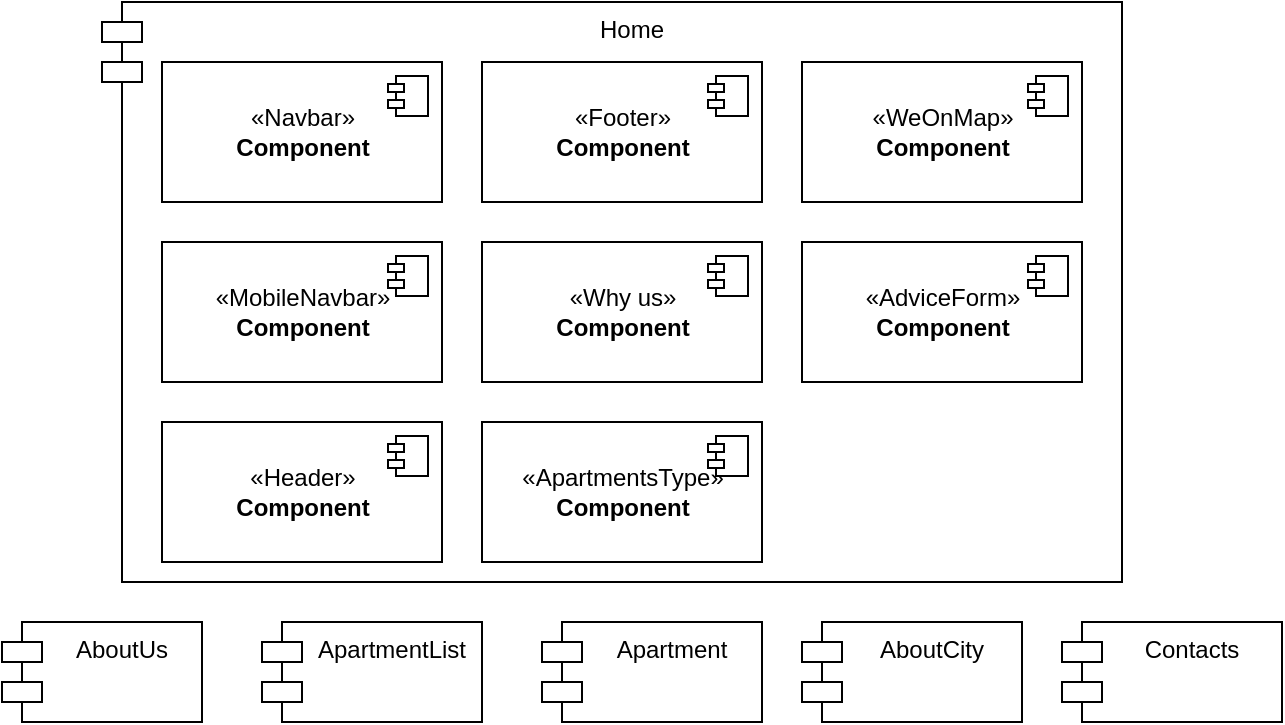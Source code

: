<mxfile version="20.7.4" type="device"><diagram id="3HR3nT3qWOg-kKnhHu2n" name="Страница 1"><mxGraphModel dx="1434" dy="796" grid="1" gridSize="10" guides="1" tooltips="1" connect="1" arrows="1" fold="1" page="1" pageScale="1" pageWidth="827" pageHeight="1169" math="0" shadow="0"><root><mxCell id="0"/><mxCell id="1" parent="0"/><mxCell id="d8P5BAUmJYZjYB7KgxYj-1" value="Home" style="shape=module;align=left;spacingLeft=20;align=center;verticalAlign=top;" parent="1" vertex="1"><mxGeometry x="100" y="20" width="510" height="290" as="geometry"/></mxCell><mxCell id="d8P5BAUmJYZjYB7KgxYj-2" value="AboutUs" style="shape=module;align=left;spacingLeft=20;align=center;verticalAlign=top;" parent="1" vertex="1"><mxGeometry x="50" y="330" width="100" height="50" as="geometry"/></mxCell><mxCell id="d8P5BAUmJYZjYB7KgxYj-3" value="ApartmentList" style="shape=module;align=left;spacingLeft=20;align=center;verticalAlign=top;" parent="1" vertex="1"><mxGeometry x="180" y="330" width="110" height="50" as="geometry"/></mxCell><mxCell id="d8P5BAUmJYZjYB7KgxYj-4" value="Apartment" style="shape=module;align=left;spacingLeft=20;align=center;verticalAlign=top;" parent="1" vertex="1"><mxGeometry x="320" y="330" width="110" height="50" as="geometry"/></mxCell><mxCell id="d8P5BAUmJYZjYB7KgxYj-5" value="AboutCity" style="shape=module;align=left;spacingLeft=20;align=center;verticalAlign=top;" parent="1" vertex="1"><mxGeometry x="450" y="330" width="110" height="50" as="geometry"/></mxCell><mxCell id="d8P5BAUmJYZjYB7KgxYj-6" value="Contacts" style="shape=module;align=left;spacingLeft=20;align=center;verticalAlign=top;" parent="1" vertex="1"><mxGeometry x="580" y="330" width="110" height="50" as="geometry"/></mxCell><mxCell id="d8P5BAUmJYZjYB7KgxYj-7" value="«Navbar»&lt;br&gt;&lt;b&gt;Component&lt;/b&gt;" style="html=1;dropTarget=0;" parent="1" vertex="1"><mxGeometry x="130" y="50" width="140" height="70" as="geometry"/></mxCell><mxCell id="d8P5BAUmJYZjYB7KgxYj-8" value="" style="shape=module;jettyWidth=8;jettyHeight=4;" parent="d8P5BAUmJYZjYB7KgxYj-7" vertex="1"><mxGeometry x="1" width="20" height="20" relative="1" as="geometry"><mxPoint x="-27" y="7" as="offset"/></mxGeometry></mxCell><mxCell id="d8P5BAUmJYZjYB7KgxYj-11" value="«MobileNavbar»&lt;br&gt;&lt;b&gt;Component&lt;/b&gt;" style="html=1;dropTarget=0;" parent="1" vertex="1"><mxGeometry x="130" y="140" width="140" height="70" as="geometry"/></mxCell><mxCell id="d8P5BAUmJYZjYB7KgxYj-12" value="" style="shape=module;jettyWidth=8;jettyHeight=4;" parent="d8P5BAUmJYZjYB7KgxYj-11" vertex="1"><mxGeometry x="1" width="20" height="20" relative="1" as="geometry"><mxPoint x="-27" y="7" as="offset"/></mxGeometry></mxCell><mxCell id="d8P5BAUmJYZjYB7KgxYj-14" value="«Header»&lt;br&gt;&lt;b&gt;Component&lt;/b&gt;" style="html=1;dropTarget=0;" parent="1" vertex="1"><mxGeometry x="130" y="230" width="140" height="70" as="geometry"/></mxCell><mxCell id="d8P5BAUmJYZjYB7KgxYj-15" value="" style="shape=module;jettyWidth=8;jettyHeight=4;" parent="d8P5BAUmJYZjYB7KgxYj-14" vertex="1"><mxGeometry x="1" width="20" height="20" relative="1" as="geometry"><mxPoint x="-27" y="7" as="offset"/></mxGeometry></mxCell><mxCell id="d8P5BAUmJYZjYB7KgxYj-16" value="«ApartmentsType»&lt;br&gt;&lt;b&gt;Component&lt;/b&gt;" style="html=1;dropTarget=0;" parent="1" vertex="1"><mxGeometry x="290" y="230" width="140" height="70" as="geometry"/></mxCell><mxCell id="d8P5BAUmJYZjYB7KgxYj-17" value="" style="shape=module;jettyWidth=8;jettyHeight=4;" parent="d8P5BAUmJYZjYB7KgxYj-16" vertex="1"><mxGeometry x="1" width="20" height="20" relative="1" as="geometry"><mxPoint x="-27" y="7" as="offset"/></mxGeometry></mxCell><mxCell id="d8P5BAUmJYZjYB7KgxYj-18" value="«Why us»&lt;br&gt;&lt;b&gt;Component&lt;/b&gt;" style="html=1;dropTarget=0;" parent="1" vertex="1"><mxGeometry x="290" y="140" width="140" height="70" as="geometry"/></mxCell><mxCell id="d8P5BAUmJYZjYB7KgxYj-19" value="" style="shape=module;jettyWidth=8;jettyHeight=4;" parent="d8P5BAUmJYZjYB7KgxYj-18" vertex="1"><mxGeometry x="1" width="20" height="20" relative="1" as="geometry"><mxPoint x="-27" y="7" as="offset"/></mxGeometry></mxCell><mxCell id="d8P5BAUmJYZjYB7KgxYj-22" value="«WeOnMap»&lt;br&gt;&lt;b&gt;Component&lt;/b&gt;" style="html=1;dropTarget=0;" parent="1" vertex="1"><mxGeometry x="450" y="50" width="140" height="70" as="geometry"/></mxCell><mxCell id="d8P5BAUmJYZjYB7KgxYj-23" value="" style="shape=module;jettyWidth=8;jettyHeight=4;" parent="d8P5BAUmJYZjYB7KgxYj-22" vertex="1"><mxGeometry x="1" width="20" height="20" relative="1" as="geometry"><mxPoint x="-27" y="7" as="offset"/></mxGeometry></mxCell><mxCell id="d8P5BAUmJYZjYB7KgxYj-24" value="«AdviceForm»&lt;br&gt;&lt;b&gt;Component&lt;/b&gt;" style="html=1;dropTarget=0;" parent="1" vertex="1"><mxGeometry x="450" y="140" width="140" height="70" as="geometry"/></mxCell><mxCell id="d8P5BAUmJYZjYB7KgxYj-25" value="" style="shape=module;jettyWidth=8;jettyHeight=4;" parent="d8P5BAUmJYZjYB7KgxYj-24" vertex="1"><mxGeometry x="1" width="20" height="20" relative="1" as="geometry"><mxPoint x="-27" y="7" as="offset"/></mxGeometry></mxCell><mxCell id="d8P5BAUmJYZjYB7KgxYj-26" value="«Footer»&lt;br&gt;&lt;b&gt;Component&lt;/b&gt;" style="html=1;dropTarget=0;" parent="1" vertex="1"><mxGeometry x="290" y="50" width="140" height="70" as="geometry"/></mxCell><mxCell id="d8P5BAUmJYZjYB7KgxYj-27" value="" style="shape=module;jettyWidth=8;jettyHeight=4;" parent="d8P5BAUmJYZjYB7KgxYj-26" vertex="1"><mxGeometry x="1" width="20" height="20" relative="1" as="geometry"><mxPoint x="-27" y="7" as="offset"/></mxGeometry></mxCell></root></mxGraphModel></diagram></mxfile>